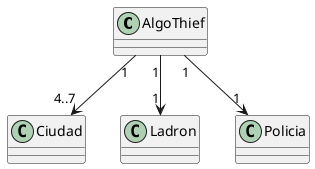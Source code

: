 @startuml

class AlgoThief

AlgoThief "1" --> "4..7" Ciudad
AlgoThief "1" --> "1" Ladron
AlgoThief "1" --> "1" Policia

@enduml
